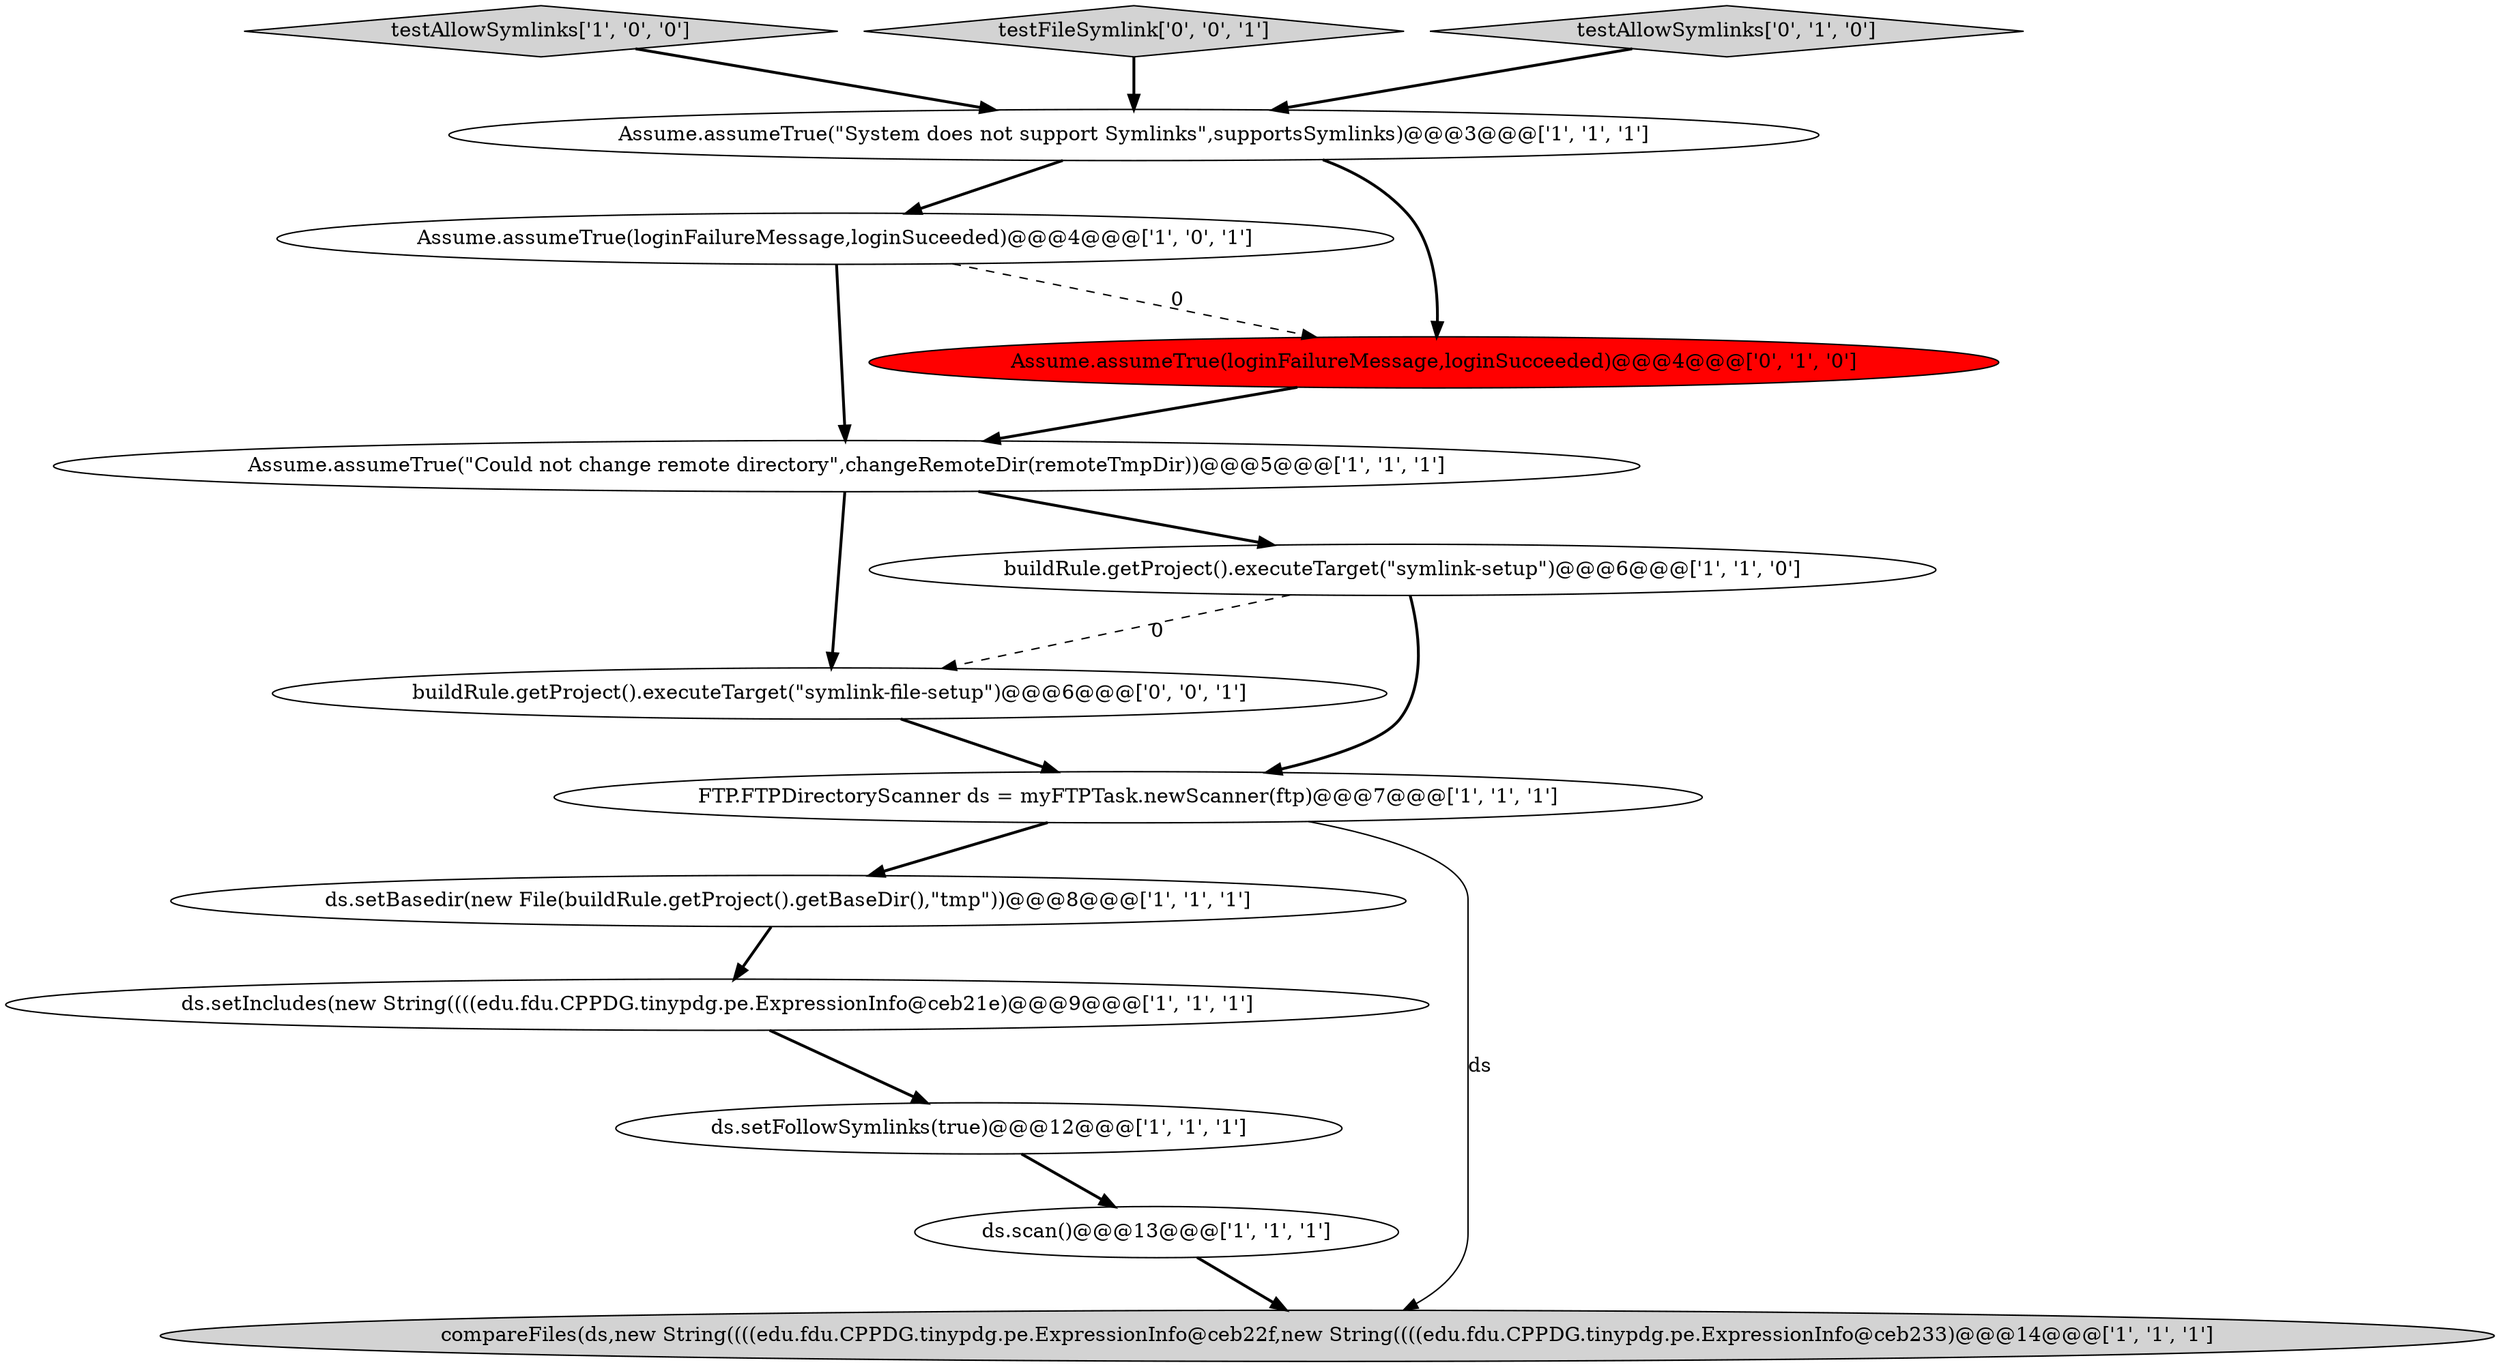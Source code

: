 digraph {
0 [style = filled, label = "ds.scan()@@@13@@@['1', '1', '1']", fillcolor = white, shape = ellipse image = "AAA0AAABBB1BBB"];
4 [style = filled, label = "ds.setFollowSymlinks(true)@@@12@@@['1', '1', '1']", fillcolor = white, shape = ellipse image = "AAA0AAABBB1BBB"];
7 [style = filled, label = "testAllowSymlinks['1', '0', '0']", fillcolor = lightgray, shape = diamond image = "AAA0AAABBB1BBB"];
10 [style = filled, label = "ds.setIncludes(new String((((edu.fdu.CPPDG.tinypdg.pe.ExpressionInfo@ceb21e)@@@9@@@['1', '1', '1']", fillcolor = white, shape = ellipse image = "AAA0AAABBB1BBB"];
13 [style = filled, label = "testFileSymlink['0', '0', '1']", fillcolor = lightgray, shape = diamond image = "AAA0AAABBB3BBB"];
5 [style = filled, label = "Assume.assumeTrue(\"System does not support Symlinks\",supportsSymlinks)@@@3@@@['1', '1', '1']", fillcolor = white, shape = ellipse image = "AAA0AAABBB1BBB"];
6 [style = filled, label = "Assume.assumeTrue(loginFailureMessage,loginSuceeded)@@@4@@@['1', '0', '1']", fillcolor = white, shape = ellipse image = "AAA0AAABBB1BBB"];
14 [style = filled, label = "buildRule.getProject().executeTarget(\"symlink-file-setup\")@@@6@@@['0', '0', '1']", fillcolor = white, shape = ellipse image = "AAA0AAABBB3BBB"];
8 [style = filled, label = "ds.setBasedir(new File(buildRule.getProject().getBaseDir(),\"tmp\"))@@@8@@@['1', '1', '1']", fillcolor = white, shape = ellipse image = "AAA0AAABBB1BBB"];
12 [style = filled, label = "Assume.assumeTrue(loginFailureMessage,loginSucceeded)@@@4@@@['0', '1', '0']", fillcolor = red, shape = ellipse image = "AAA1AAABBB2BBB"];
9 [style = filled, label = "buildRule.getProject().executeTarget(\"symlink-setup\")@@@6@@@['1', '1', '0']", fillcolor = white, shape = ellipse image = "AAA0AAABBB1BBB"];
3 [style = filled, label = "compareFiles(ds,new String((((edu.fdu.CPPDG.tinypdg.pe.ExpressionInfo@ceb22f,new String((((edu.fdu.CPPDG.tinypdg.pe.ExpressionInfo@ceb233)@@@14@@@['1', '1', '1']", fillcolor = lightgray, shape = ellipse image = "AAA0AAABBB1BBB"];
2 [style = filled, label = "FTP.FTPDirectoryScanner ds = myFTPTask.newScanner(ftp)@@@7@@@['1', '1', '1']", fillcolor = white, shape = ellipse image = "AAA0AAABBB1BBB"];
1 [style = filled, label = "Assume.assumeTrue(\"Could not change remote directory\",changeRemoteDir(remoteTmpDir))@@@5@@@['1', '1', '1']", fillcolor = white, shape = ellipse image = "AAA0AAABBB1BBB"];
11 [style = filled, label = "testAllowSymlinks['0', '1', '0']", fillcolor = lightgray, shape = diamond image = "AAA0AAABBB2BBB"];
0->3 [style = bold, label=""];
13->5 [style = bold, label=""];
6->1 [style = bold, label=""];
8->10 [style = bold, label=""];
11->5 [style = bold, label=""];
1->14 [style = bold, label=""];
7->5 [style = bold, label=""];
14->2 [style = bold, label=""];
2->3 [style = solid, label="ds"];
9->14 [style = dashed, label="0"];
5->6 [style = bold, label=""];
4->0 [style = bold, label=""];
5->12 [style = bold, label=""];
12->1 [style = bold, label=""];
9->2 [style = bold, label=""];
1->9 [style = bold, label=""];
2->8 [style = bold, label=""];
6->12 [style = dashed, label="0"];
10->4 [style = bold, label=""];
}

